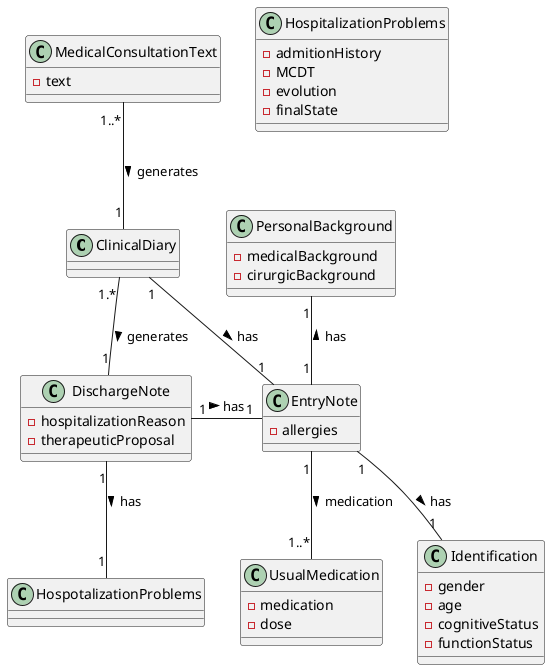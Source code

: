 @startuml backend_DM

class ClinicalDiary {
}
'DischargeNote
class DischargeNote {
    - hospitalizationReason
    - therapeuticProposal
}

class HospitalizationProblems {
    - admitionHistory
    - MCDT
    - evolution
    - finalState
}


'Entry Note
class EntryNote {
    - allergies
}

class Identification {
    - gender
    - age
    - cognitiveStatus
    - functionStatus
}

class PersonalBackground {
    - medicalBackground
    - cirurgicBackground
}

class UsualMedication {
    - medication
    - dose
}


class MedicalConsultationText {
    - text
}


MedicalConsultationText "1..*" -- "1" ClinicalDiary : generates >
ClinicalDiary "1.*" -- "1" DischargeNote : generates >

'Discharge Note
DischargeNote "1" - "1" EntryNote : has >
EntryNote "1" -- "1" Identification : has >
PersonalBackground "1" -- "1" EntryNote : has <
EntryNote "1" -- "1..*" UsualMedication : medication >
DischargeNote "1" -- "1" HospotalizationProblems : has > 

'ClinicalDiary
ClinicalDiary "1" -- "1" EntryNote : has > 

@enduml